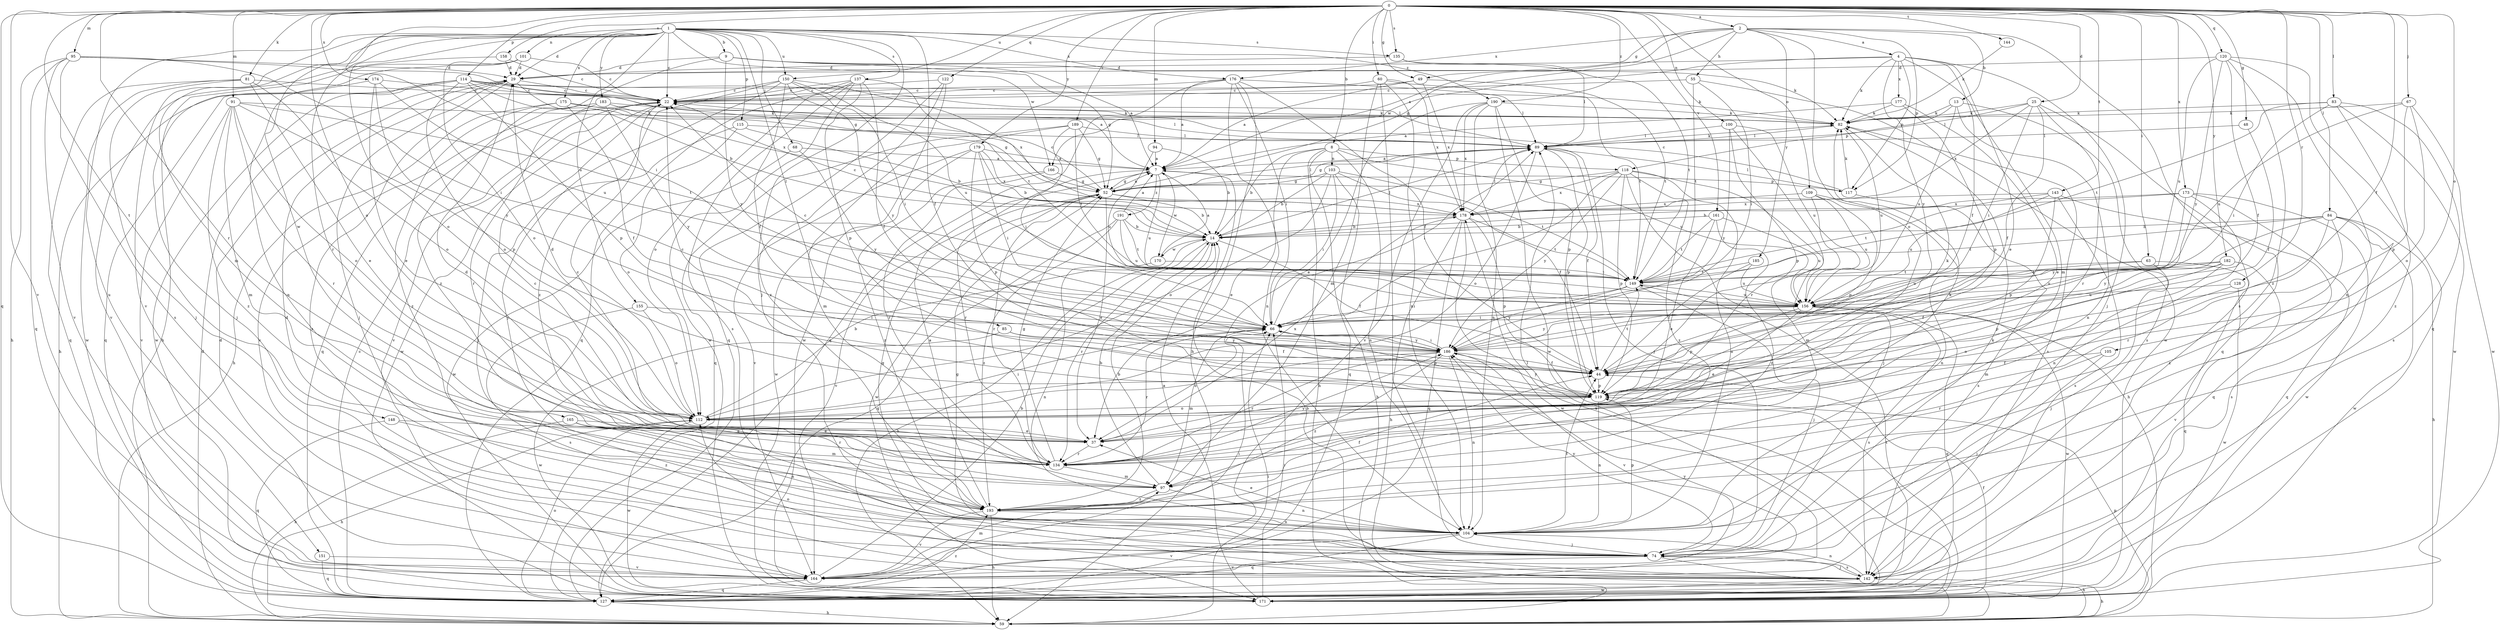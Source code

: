 strict digraph  {
0;
1;
2;
4;
7;
8;
9;
13;
14;
22;
25;
29;
37;
44;
48;
49;
52;
55;
59;
60;
63;
66;
67;
68;
74;
81;
82;
83;
84;
85;
89;
91;
94;
95;
97;
100;
101;
103;
104;
105;
109;
112;
114;
115;
117;
118;
119;
120;
122;
127;
128;
134;
135;
137;
142;
143;
144;
148;
149;
150;
151;
155;
156;
158;
161;
164;
165;
166;
170;
171;
173;
174;
175;
176;
177;
178;
179;
182;
183;
185;
186;
189;
190;
191;
193;
0 -> 2  [label=a];
0 -> 8  [label=b];
0 -> 25  [label=d];
0 -> 44  [label=f];
0 -> 48  [label=g];
0 -> 49  [label=g];
0 -> 60  [label=i];
0 -> 63  [label=i];
0 -> 66  [label=i];
0 -> 67  [label=j];
0 -> 81  [label=k];
0 -> 83  [label=l];
0 -> 84  [label=l];
0 -> 91  [label=m];
0 -> 94  [label=m];
0 -> 95  [label=m];
0 -> 100  [label=n];
0 -> 105  [label=o];
0 -> 109  [label=o];
0 -> 112  [label=o];
0 -> 114  [label=p];
0 -> 120  [label=q];
0 -> 122  [label=q];
0 -> 127  [label=q];
0 -> 128  [label=r];
0 -> 134  [label=r];
0 -> 135  [label=s];
0 -> 143  [label=t];
0 -> 144  [label=t];
0 -> 148  [label=t];
0 -> 150  [label=u];
0 -> 158  [label=v];
0 -> 161  [label=v];
0 -> 164  [label=v];
0 -> 173  [label=x];
0 -> 174  [label=x];
0 -> 179  [label=y];
0 -> 182  [label=y];
0 -> 189  [label=z];
0 -> 190  [label=z];
1 -> 9  [label=b];
1 -> 22  [label=c];
1 -> 29  [label=d];
1 -> 44  [label=f];
1 -> 68  [label=j];
1 -> 74  [label=j];
1 -> 85  [label=l];
1 -> 97  [label=m];
1 -> 101  [label=n];
1 -> 112  [label=o];
1 -> 115  [label=p];
1 -> 134  [label=r];
1 -> 135  [label=s];
1 -> 137  [label=s];
1 -> 150  [label=u];
1 -> 151  [label=u];
1 -> 155  [label=u];
1 -> 164  [label=v];
1 -> 165  [label=w];
1 -> 166  [label=w];
1 -> 175  [label=x];
1 -> 176  [label=x];
1 -> 183  [label=y];
1 -> 190  [label=z];
2 -> 4  [label=a];
2 -> 7  [label=a];
2 -> 13  [label=b];
2 -> 49  [label=g];
2 -> 52  [label=g];
2 -> 55  [label=h];
2 -> 112  [label=o];
2 -> 117  [label=p];
2 -> 142  [label=s];
2 -> 176  [label=x];
2 -> 185  [label=y];
4 -> 29  [label=d];
4 -> 37  [label=e];
4 -> 44  [label=f];
4 -> 74  [label=j];
4 -> 82  [label=k];
4 -> 97  [label=m];
4 -> 117  [label=p];
4 -> 166  [label=w];
4 -> 177  [label=x];
4 -> 186  [label=y];
7 -> 52  [label=g];
7 -> 117  [label=p];
7 -> 134  [label=r];
7 -> 156  [label=u];
7 -> 170  [label=w];
7 -> 191  [label=z];
8 -> 14  [label=b];
8 -> 37  [label=e];
8 -> 59  [label=h];
8 -> 103  [label=n];
8 -> 104  [label=n];
8 -> 118  [label=p];
8 -> 127  [label=q];
8 -> 156  [label=u];
9 -> 7  [label=a];
9 -> 29  [label=d];
9 -> 52  [label=g];
9 -> 82  [label=k];
9 -> 186  [label=y];
9 -> 193  [label=z];
13 -> 82  [label=k];
13 -> 104  [label=n];
13 -> 118  [label=p];
13 -> 142  [label=s];
13 -> 156  [label=u];
14 -> 22  [label=c];
14 -> 44  [label=f];
14 -> 59  [label=h];
14 -> 89  [label=l];
14 -> 134  [label=r];
14 -> 170  [label=w];
22 -> 82  [label=k];
22 -> 127  [label=q];
22 -> 164  [label=v];
22 -> 171  [label=w];
25 -> 44  [label=f];
25 -> 66  [label=i];
25 -> 82  [label=k];
25 -> 89  [label=l];
25 -> 127  [label=q];
25 -> 134  [label=r];
25 -> 178  [label=x];
29 -> 22  [label=c];
29 -> 74  [label=j];
29 -> 142  [label=s];
29 -> 178  [label=x];
37 -> 22  [label=c];
37 -> 134  [label=r];
37 -> 178  [label=x];
44 -> 119  [label=p];
44 -> 149  [label=t];
48 -> 44  [label=f];
48 -> 89  [label=l];
49 -> 7  [label=a];
49 -> 22  [label=c];
49 -> 149  [label=t];
49 -> 178  [label=x];
52 -> 7  [label=a];
52 -> 14  [label=b];
52 -> 22  [label=c];
52 -> 37  [label=e];
52 -> 89  [label=l];
52 -> 134  [label=r];
52 -> 164  [label=v];
52 -> 171  [label=w];
52 -> 178  [label=x];
55 -> 22  [label=c];
55 -> 66  [label=i];
55 -> 149  [label=t];
55 -> 171  [label=w];
59 -> 29  [label=d];
59 -> 66  [label=i];
59 -> 119  [label=p];
60 -> 22  [label=c];
60 -> 74  [label=j];
60 -> 97  [label=m];
60 -> 104  [label=n];
60 -> 149  [label=t];
60 -> 178  [label=x];
63 -> 74  [label=j];
63 -> 127  [label=q];
63 -> 149  [label=t];
63 -> 156  [label=u];
66 -> 22  [label=c];
66 -> 89  [label=l];
66 -> 97  [label=m];
66 -> 119  [label=p];
66 -> 134  [label=r];
66 -> 186  [label=y];
67 -> 82  [label=k];
67 -> 112  [label=o];
67 -> 119  [label=p];
67 -> 156  [label=u];
67 -> 171  [label=w];
68 -> 7  [label=a];
68 -> 171  [label=w];
68 -> 186  [label=y];
74 -> 29  [label=d];
74 -> 52  [label=g];
74 -> 59  [label=h];
74 -> 82  [label=k];
74 -> 142  [label=s];
74 -> 164  [label=v];
74 -> 186  [label=y];
81 -> 22  [label=c];
81 -> 37  [label=e];
81 -> 74  [label=j];
81 -> 112  [label=o];
81 -> 127  [label=q];
81 -> 171  [label=w];
82 -> 89  [label=l];
82 -> 142  [label=s];
82 -> 156  [label=u];
83 -> 66  [label=i];
83 -> 82  [label=k];
83 -> 142  [label=s];
83 -> 149  [label=t];
83 -> 171  [label=w];
83 -> 193  [label=z];
84 -> 14  [label=b];
84 -> 59  [label=h];
84 -> 134  [label=r];
84 -> 142  [label=s];
84 -> 149  [label=t];
84 -> 171  [label=w];
84 -> 186  [label=y];
84 -> 193  [label=z];
85 -> 44  [label=f];
85 -> 171  [label=w];
85 -> 186  [label=y];
89 -> 7  [label=a];
89 -> 44  [label=f];
89 -> 52  [label=g];
89 -> 74  [label=j];
89 -> 82  [label=k];
89 -> 112  [label=o];
89 -> 119  [label=p];
91 -> 82  [label=k];
91 -> 97  [label=m];
91 -> 112  [label=o];
91 -> 119  [label=p];
91 -> 134  [label=r];
91 -> 149  [label=t];
91 -> 164  [label=v];
91 -> 193  [label=z];
94 -> 7  [label=a];
94 -> 14  [label=b];
94 -> 156  [label=u];
95 -> 29  [label=d];
95 -> 52  [label=g];
95 -> 59  [label=h];
95 -> 66  [label=i];
95 -> 127  [label=q];
95 -> 142  [label=s];
95 -> 164  [label=v];
97 -> 14  [label=b];
97 -> 104  [label=n];
97 -> 193  [label=z];
100 -> 89  [label=l];
100 -> 119  [label=p];
100 -> 134  [label=r];
100 -> 156  [label=u];
100 -> 186  [label=y];
101 -> 22  [label=c];
101 -> 29  [label=d];
101 -> 59  [label=h];
101 -> 104  [label=n];
101 -> 112  [label=o];
103 -> 14  [label=b];
103 -> 44  [label=f];
103 -> 52  [label=g];
103 -> 59  [label=h];
103 -> 66  [label=i];
103 -> 112  [label=o];
103 -> 149  [label=t];
104 -> 37  [label=e];
104 -> 44  [label=f];
104 -> 52  [label=g];
104 -> 74  [label=j];
104 -> 119  [label=p];
104 -> 127  [label=q];
104 -> 164  [label=v];
105 -> 44  [label=f];
105 -> 74  [label=j];
105 -> 134  [label=r];
109 -> 97  [label=m];
109 -> 104  [label=n];
109 -> 119  [label=p];
109 -> 156  [label=u];
109 -> 178  [label=x];
112 -> 14  [label=b];
112 -> 29  [label=d];
112 -> 37  [label=e];
112 -> 59  [label=h];
112 -> 66  [label=i];
112 -> 171  [label=w];
114 -> 7  [label=a];
114 -> 14  [label=b];
114 -> 22  [label=c];
114 -> 59  [label=h];
114 -> 82  [label=k];
114 -> 89  [label=l];
114 -> 112  [label=o];
114 -> 119  [label=p];
114 -> 127  [label=q];
114 -> 171  [label=w];
115 -> 14  [label=b];
115 -> 74  [label=j];
115 -> 89  [label=l];
115 -> 112  [label=o];
117 -> 22  [label=c];
117 -> 82  [label=k];
117 -> 89  [label=l];
117 -> 142  [label=s];
118 -> 52  [label=g];
118 -> 59  [label=h];
118 -> 66  [label=i];
118 -> 74  [label=j];
118 -> 104  [label=n];
118 -> 119  [label=p];
118 -> 178  [label=x];
118 -> 186  [label=y];
118 -> 193  [label=z];
119 -> 22  [label=c];
119 -> 82  [label=k];
119 -> 104  [label=n];
119 -> 112  [label=o];
119 -> 186  [label=y];
120 -> 29  [label=d];
120 -> 44  [label=f];
120 -> 104  [label=n];
120 -> 127  [label=q];
120 -> 156  [label=u];
120 -> 186  [label=y];
120 -> 193  [label=z];
122 -> 22  [label=c];
122 -> 127  [label=q];
122 -> 171  [label=w];
122 -> 193  [label=z];
127 -> 22  [label=c];
127 -> 59  [label=h];
127 -> 112  [label=o];
127 -> 149  [label=t];
127 -> 186  [label=y];
127 -> 193  [label=z];
128 -> 112  [label=o];
128 -> 156  [label=u];
128 -> 171  [label=w];
134 -> 22  [label=c];
134 -> 29  [label=d];
134 -> 52  [label=g];
134 -> 82  [label=k];
134 -> 97  [label=m];
134 -> 186  [label=y];
135 -> 29  [label=d];
135 -> 89  [label=l];
135 -> 149  [label=t];
137 -> 22  [label=c];
137 -> 44  [label=f];
137 -> 112  [label=o];
137 -> 119  [label=p];
137 -> 127  [label=q];
137 -> 142  [label=s];
137 -> 149  [label=t];
137 -> 171  [label=w];
142 -> 14  [label=b];
142 -> 59  [label=h];
142 -> 74  [label=j];
142 -> 104  [label=n];
142 -> 112  [label=o];
142 -> 171  [label=w];
143 -> 119  [label=p];
143 -> 127  [label=q];
143 -> 142  [label=s];
143 -> 149  [label=t];
143 -> 156  [label=u];
143 -> 178  [label=x];
144 -> 82  [label=k];
148 -> 37  [label=e];
148 -> 127  [label=q];
148 -> 193  [label=z];
149 -> 66  [label=i];
149 -> 74  [label=j];
149 -> 156  [label=u];
149 -> 186  [label=y];
150 -> 22  [label=c];
150 -> 44  [label=f];
150 -> 66  [label=i];
150 -> 74  [label=j];
150 -> 156  [label=u];
150 -> 178  [label=x];
150 -> 186  [label=y];
150 -> 193  [label=z];
151 -> 127  [label=q];
151 -> 164  [label=v];
155 -> 66  [label=i];
155 -> 112  [label=o];
155 -> 142  [label=s];
156 -> 37  [label=e];
156 -> 66  [label=i];
156 -> 119  [label=p];
156 -> 127  [label=q];
156 -> 142  [label=s];
156 -> 171  [label=w];
156 -> 186  [label=y];
158 -> 22  [label=c];
158 -> 29  [label=d];
158 -> 164  [label=v];
161 -> 14  [label=b];
161 -> 37  [label=e];
161 -> 149  [label=t];
161 -> 156  [label=u];
161 -> 193  [label=z];
164 -> 14  [label=b];
164 -> 66  [label=i];
164 -> 89  [label=l];
164 -> 97  [label=m];
164 -> 127  [label=q];
165 -> 37  [label=e];
165 -> 59  [label=h];
165 -> 97  [label=m];
165 -> 104  [label=n];
165 -> 134  [label=r];
166 -> 52  [label=g];
166 -> 134  [label=r];
166 -> 193  [label=z];
170 -> 7  [label=a];
170 -> 104  [label=n];
170 -> 149  [label=t];
171 -> 7  [label=a];
171 -> 29  [label=d];
171 -> 44  [label=f];
171 -> 66  [label=i];
171 -> 178  [label=x];
173 -> 14  [label=b];
173 -> 104  [label=n];
173 -> 127  [label=q];
173 -> 171  [label=w];
173 -> 178  [label=x];
173 -> 186  [label=y];
174 -> 22  [label=c];
174 -> 37  [label=e];
174 -> 74  [label=j];
174 -> 156  [label=u];
174 -> 186  [label=y];
175 -> 44  [label=f];
175 -> 52  [label=g];
175 -> 59  [label=h];
175 -> 82  [label=k];
175 -> 193  [label=z];
176 -> 7  [label=a];
176 -> 22  [label=c];
176 -> 44  [label=f];
176 -> 59  [label=h];
176 -> 66  [label=i];
176 -> 89  [label=l];
176 -> 104  [label=n];
176 -> 127  [label=q];
177 -> 7  [label=a];
177 -> 37  [label=e];
177 -> 82  [label=k];
177 -> 119  [label=p];
178 -> 14  [label=b];
178 -> 59  [label=h];
178 -> 89  [label=l];
178 -> 119  [label=p];
178 -> 127  [label=q];
178 -> 149  [label=t];
178 -> 171  [label=w];
179 -> 7  [label=a];
179 -> 14  [label=b];
179 -> 66  [label=i];
179 -> 119  [label=p];
179 -> 164  [label=v];
179 -> 171  [label=w];
179 -> 178  [label=x];
182 -> 44  [label=f];
182 -> 97  [label=m];
182 -> 119  [label=p];
182 -> 149  [label=t];
182 -> 156  [label=u];
182 -> 164  [label=v];
183 -> 82  [label=k];
183 -> 89  [label=l];
183 -> 134  [label=r];
183 -> 164  [label=v];
183 -> 186  [label=y];
185 -> 44  [label=f];
185 -> 149  [label=t];
185 -> 156  [label=u];
186 -> 44  [label=f];
186 -> 66  [label=i];
186 -> 104  [label=n];
186 -> 112  [label=o];
186 -> 134  [label=r];
186 -> 164  [label=v];
186 -> 193  [label=z];
189 -> 52  [label=g];
189 -> 66  [label=i];
189 -> 89  [label=l];
189 -> 97  [label=m];
189 -> 127  [label=q];
189 -> 149  [label=t];
190 -> 37  [label=e];
190 -> 82  [label=k];
190 -> 104  [label=n];
190 -> 119  [label=p];
190 -> 164  [label=v];
190 -> 171  [label=w];
190 -> 178  [label=x];
191 -> 7  [label=a];
191 -> 14  [label=b];
191 -> 127  [label=q];
191 -> 149  [label=t];
191 -> 156  [label=u];
191 -> 193  [label=z];
193 -> 7  [label=a];
193 -> 14  [label=b];
193 -> 44  [label=f];
193 -> 59  [label=h];
193 -> 104  [label=n];
193 -> 164  [label=v];
}
